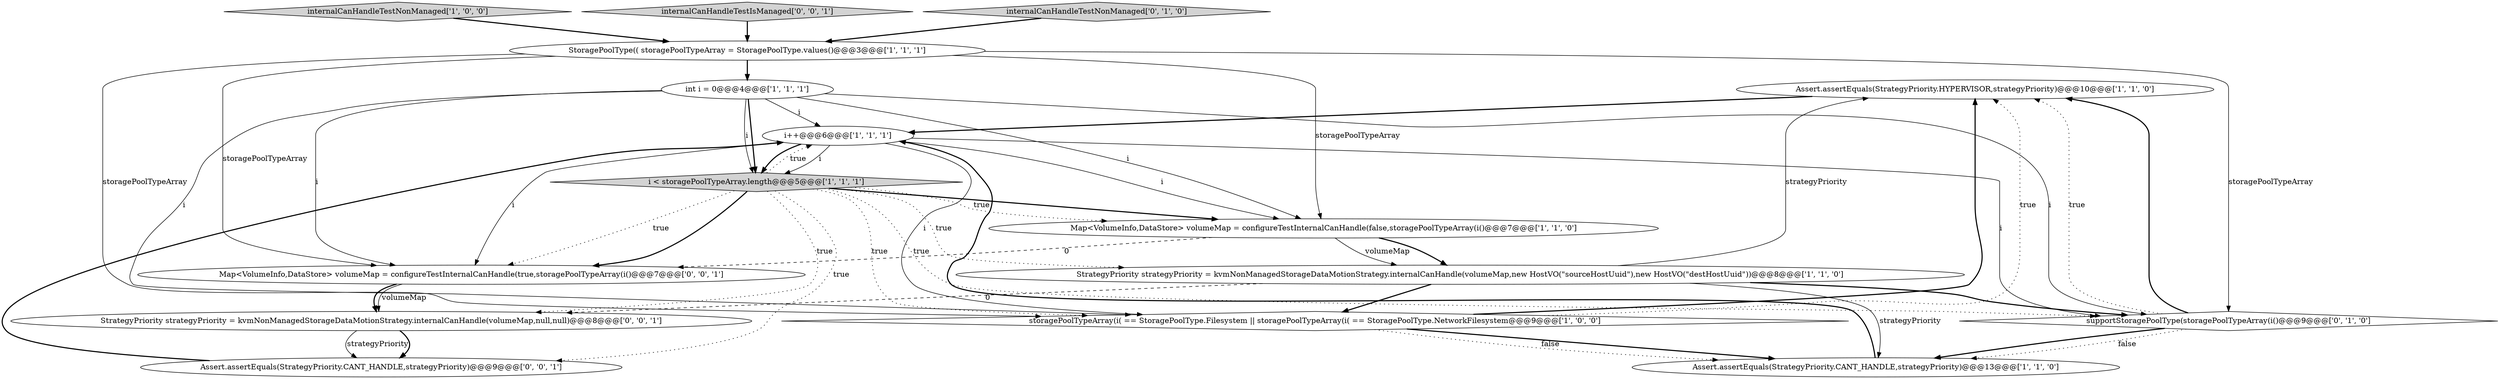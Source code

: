 digraph {
2 [style = filled, label = "Assert.assertEquals(StrategyPriority.HYPERVISOR,strategyPriority)@@@10@@@['1', '1', '0']", fillcolor = white, shape = ellipse image = "AAA0AAABBB1BBB"];
14 [style = filled, label = "StrategyPriority strategyPriority = kvmNonManagedStorageDataMotionStrategy.internalCanHandle(volumeMap,null,null)@@@8@@@['0', '0', '1']", fillcolor = white, shape = ellipse image = "AAA0AAABBB3BBB"];
1 [style = filled, label = "internalCanHandleTestNonManaged['1', '0', '0']", fillcolor = lightgray, shape = diamond image = "AAA0AAABBB1BBB"];
4 [style = filled, label = "Map<VolumeInfo,DataStore> volumeMap = configureTestInternalCanHandle(false,storagePoolTypeArray(i()@@@7@@@['1', '1', '0']", fillcolor = white, shape = ellipse image = "AAA0AAABBB1BBB"];
10 [style = filled, label = "supportStoragePoolType(storagePoolTypeArray(i()@@@9@@@['0', '1', '0']", fillcolor = white, shape = diamond image = "AAA0AAABBB2BBB"];
12 [style = filled, label = "internalCanHandleTestIsManaged['0', '0', '1']", fillcolor = lightgray, shape = diamond image = "AAA0AAABBB3BBB"];
13 [style = filled, label = "Map<VolumeInfo,DataStore> volumeMap = configureTestInternalCanHandle(true,storagePoolTypeArray(i()@@@7@@@['0', '0', '1']", fillcolor = white, shape = ellipse image = "AAA0AAABBB3BBB"];
15 [style = filled, label = "Assert.assertEquals(StrategyPriority.CANT_HANDLE,strategyPriority)@@@9@@@['0', '0', '1']", fillcolor = white, shape = ellipse image = "AAA0AAABBB3BBB"];
3 [style = filled, label = "int i = 0@@@4@@@['1', '1', '1']", fillcolor = white, shape = ellipse image = "AAA0AAABBB1BBB"];
0 [style = filled, label = "Assert.assertEquals(StrategyPriority.CANT_HANDLE,strategyPriority)@@@13@@@['1', '1', '0']", fillcolor = white, shape = ellipse image = "AAA0AAABBB1BBB"];
7 [style = filled, label = "i++@@@6@@@['1', '1', '1']", fillcolor = white, shape = ellipse image = "AAA0AAABBB1BBB"];
11 [style = filled, label = "internalCanHandleTestNonManaged['0', '1', '0']", fillcolor = lightgray, shape = diamond image = "AAA0AAABBB2BBB"];
8 [style = filled, label = "StoragePoolType(( storagePoolTypeArray = StoragePoolType.values()@@@3@@@['1', '1', '1']", fillcolor = white, shape = ellipse image = "AAA0AAABBB1BBB"];
5 [style = filled, label = "StrategyPriority strategyPriority = kvmNonManagedStorageDataMotionStrategy.internalCanHandle(volumeMap,new HostVO(\"sourceHostUuid\"),new HostVO(\"destHostUuid\"))@@@8@@@['1', '1', '0']", fillcolor = white, shape = ellipse image = "AAA0AAABBB1BBB"];
9 [style = filled, label = "i < storagePoolTypeArray.length@@@5@@@['1', '1', '1']", fillcolor = lightgray, shape = diamond image = "AAA0AAABBB1BBB"];
6 [style = filled, label = "storagePoolTypeArray(i( == StoragePoolType.Filesystem || storagePoolTypeArray(i( == StoragePoolType.NetworkFilesystem@@@9@@@['1', '0', '0']", fillcolor = white, shape = diamond image = "AAA0AAABBB1BBB"];
7->9 [style = solid, label="i"];
10->2 [style = dotted, label="true"];
8->6 [style = solid, label="storagePoolTypeArray"];
10->2 [style = bold, label=""];
5->14 [style = dashed, label="0"];
9->4 [style = bold, label=""];
9->5 [style = dotted, label="true"];
9->14 [style = dotted, label="true"];
7->4 [style = solid, label="i"];
2->7 [style = bold, label=""];
0->7 [style = bold, label=""];
7->9 [style = bold, label=""];
9->7 [style = dotted, label="true"];
4->5 [style = bold, label=""];
6->0 [style = bold, label=""];
1->8 [style = bold, label=""];
9->13 [style = bold, label=""];
5->2 [style = solid, label="strategyPriority"];
7->13 [style = solid, label="i"];
14->15 [style = solid, label="strategyPriority"];
9->13 [style = dotted, label="true"];
3->4 [style = solid, label="i"];
7->10 [style = solid, label="i"];
15->7 [style = bold, label=""];
5->10 [style = bold, label=""];
8->4 [style = solid, label="storagePoolTypeArray"];
9->6 [style = dotted, label="true"];
6->2 [style = bold, label=""];
8->3 [style = bold, label=""];
8->13 [style = solid, label="storagePoolTypeArray"];
9->10 [style = dotted, label="true"];
4->5 [style = solid, label="volumeMap"];
3->7 [style = solid, label="i"];
8->10 [style = solid, label="storagePoolTypeArray"];
11->8 [style = bold, label=""];
3->9 [style = bold, label=""];
9->4 [style = dotted, label="true"];
13->14 [style = solid, label="volumeMap"];
3->9 [style = solid, label="i"];
3->13 [style = solid, label="i"];
3->10 [style = solid, label="i"];
4->13 [style = dashed, label="0"];
6->0 [style = dotted, label="false"];
9->15 [style = dotted, label="true"];
6->2 [style = dotted, label="true"];
13->14 [style = bold, label=""];
3->6 [style = solid, label="i"];
14->15 [style = bold, label=""];
12->8 [style = bold, label=""];
10->0 [style = dotted, label="false"];
10->0 [style = bold, label=""];
5->6 [style = bold, label=""];
5->0 [style = solid, label="strategyPriority"];
7->6 [style = solid, label="i"];
}
